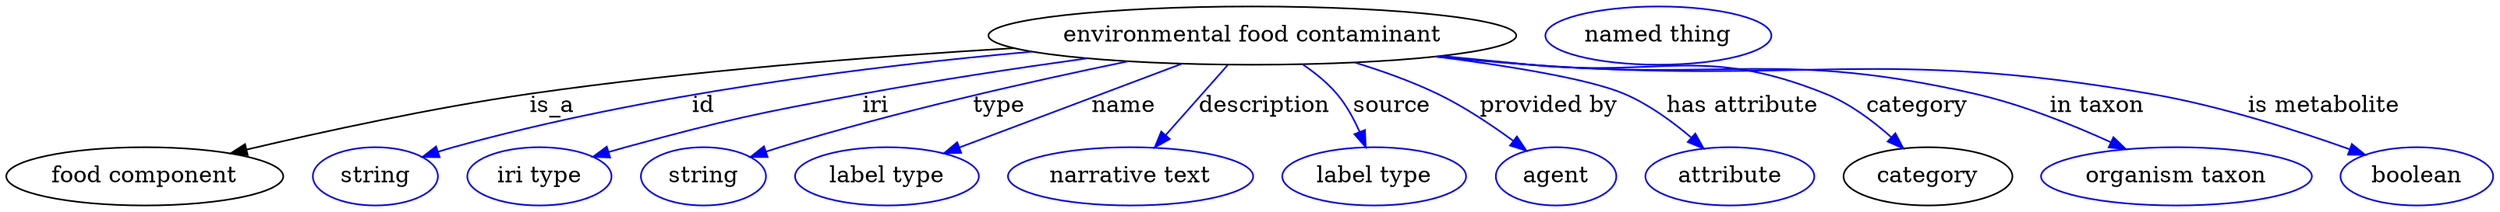 digraph {
	graph [bb="0,0,1529.9,123"];
	node [label="\N"];
	"environmental food contaminant"	 [height=0.5,
		label="environmental food contaminant",
		pos="766.14,105",
		width=4.5135];
	"food component"	 [height=0.5,
		pos="85.142,18",
		width=2.3651];
	"environmental food contaminant" -> "food component"	 [label=is_a,
		lp="335.14,61.5",
		pos="e,139.61,31.914 616.74,97.851 530.1,92.475 419.1,83.481 321.14,69 262.49,60.329 196.61,45.672 149.39,34.289"];
	id	 [color=blue,
		height=0.5,
		label=string,
		pos="226.14,18",
		width=1.0652];
	"environmental food contaminant" -> id	 [color=blue,
		label=id,
		lp="414.14,61.5",
		pos="e,255.35,29.763 625.27,95.988 525.66,87.03 389.8,69.552 274.14,36 271.16,35.135 268.1,34.172 265.04,33.153",
		style=solid];
	iri	 [color=blue,
		height=0.5,
		label="iri type",
		pos="327.14,18",
		width=1.2277];
	"environmental food contaminant" -> iri	 [color=blue,
		label=iri,
		lp="526.14,61.5",
		pos="e,361,29.775 658.05,91.515 614.44,85.501 563.75,77.783 518.14,69 456.64,57.155 441.35,53.252 381.14,36 377.76,35.032 374.28,33.985 \
370.79,32.9",
		style=solid];
	type	 [color=blue,
		height=0.5,
		label=string,
		pos="428.14,18",
		width=1.0652];
	"environmental food contaminant" -> type	 [color=blue,
		label=type,
		lp="610.14,61.5",
		pos="e,457.29,29.77 685.92,89.335 626.98,77.018 545.3,58.254 475.14,36 472.41,35.133 469.61,34.193 466.79,33.212",
		style=solid];
	name	 [color=blue,
		height=0.5,
		label="label type",
		pos="541.14,18",
		width=1.5707];
	"environmental food contaminant" -> name	 [color=blue,
		label=name,
		lp="687.14,61.5",
		pos="e,577.17,31.929 721.15,87.603 682.14,72.518 625.93,50.786 586.74,35.632",
		style=solid];
	description	 [color=blue,
		height=0.5,
		label="narrative text",
		pos="691.14,18",
		width=2.0943];
	"environmental food contaminant" -> description	 [color=blue,
		label=description,
		lp="774.14,61.5",
		pos="e,706.41,35.706 750.6,86.974 739.77,74.409 725.16,57.466 713.14,43.517",
		style=solid];
	source	 [color=blue,
		height=0.5,
		label="label type",
		pos="841.14,18",
		width=1.5707];
	"environmental food contaminant" -> source	 [color=blue,
		label=source,
		lp="853.64,61.5",
		pos="e,836.04,36.365 798.54,87.267 805.99,82.099 813.4,75.945 819.14,69 824.73,62.236 829.13,53.837 832.47,45.819",
		style=solid];
	"provided by"	 [color=blue,
		height=0.5,
		label=agent,
		pos="953.14,18",
		width=1.0291];
	"environmental food contaminant" -> "provided by"	 [color=blue,
		label="provided by",
		lp="949.64,61.5",
		pos="e,934.63,33.855 832.31,88.49 848.99,83.248 866.57,76.753 882.14,69 897.86,61.177 913.86,50.012 926.69,40.122",
		style=solid];
	"has attribute"	 [color=blue,
		height=0.5,
		label=attribute,
		pos="1060.1,18",
		width=1.4443];
	"environmental food contaminant" -> "has attribute"	 [color=blue,
		label="has attribute",
		lp="1068.1,61.5",
		pos="e,1043.6,35.242 882.31,92.368 928.39,86.206 975.33,78.146 996.14,69 1010.7,62.607 1024.7,52.064 1036,42.219",
		style=solid];
	category	 [height=0.5,
		pos="1182.1,18",
		width=1.4443];
	"environmental food contaminant" -> category	 [color=blue,
		label=category,
		lp="1176.1,61.5",
		pos="e,1166.3,35.316 883.88,92.509 901.72,90.644 919.92,88.758 937.14,87 1018,78.745 1043.9,99.869 1119.1,69 1133.8,62.979 1147.8,52.381 \
1158.8,42.4",
		style=solid];
	"in taxon"	 [color=blue,
		height=0.5,
		label="organism taxon",
		pos="1335.1,18",
		width=2.3109];
	"environmental food contaminant" -> "in taxon"	 [color=blue,
		label="in taxon",
		lp="1287.1,61.5",
		pos="e,1303.2,34.648 881.06,92.274 899.79,90.38 919,88.548 937.14,87 1059.2,76.587 1092.9,96.829 1212.1,69 1240.4,62.399 1270.6,49.986 \
1294,39.06",
		style=solid];
	"is metabolite"	 [color=blue,
		height=0.5,
		label=boolean,
		pos="1483.1,18",
		width=1.2999];
	"environmental food contaminant" -> "is metabolite"	 [color=blue,
		label="is metabolite",
		lp="1427.1,61.5",
		pos="e,1450.4,31.037 879.66,92.12 898.83,90.212 918.54,88.415 937.14,87 1107.1,74.075 1152.3,98.344 1320.1,69 1362.1,61.666 1408.3,46.506 \
1440.8,34.611",
		style=solid];
	"named thing_category"	 [color=blue,
		height=0.5,
		label="named thing",
		pos="1016.1,105",
		width=1.9318];
}
